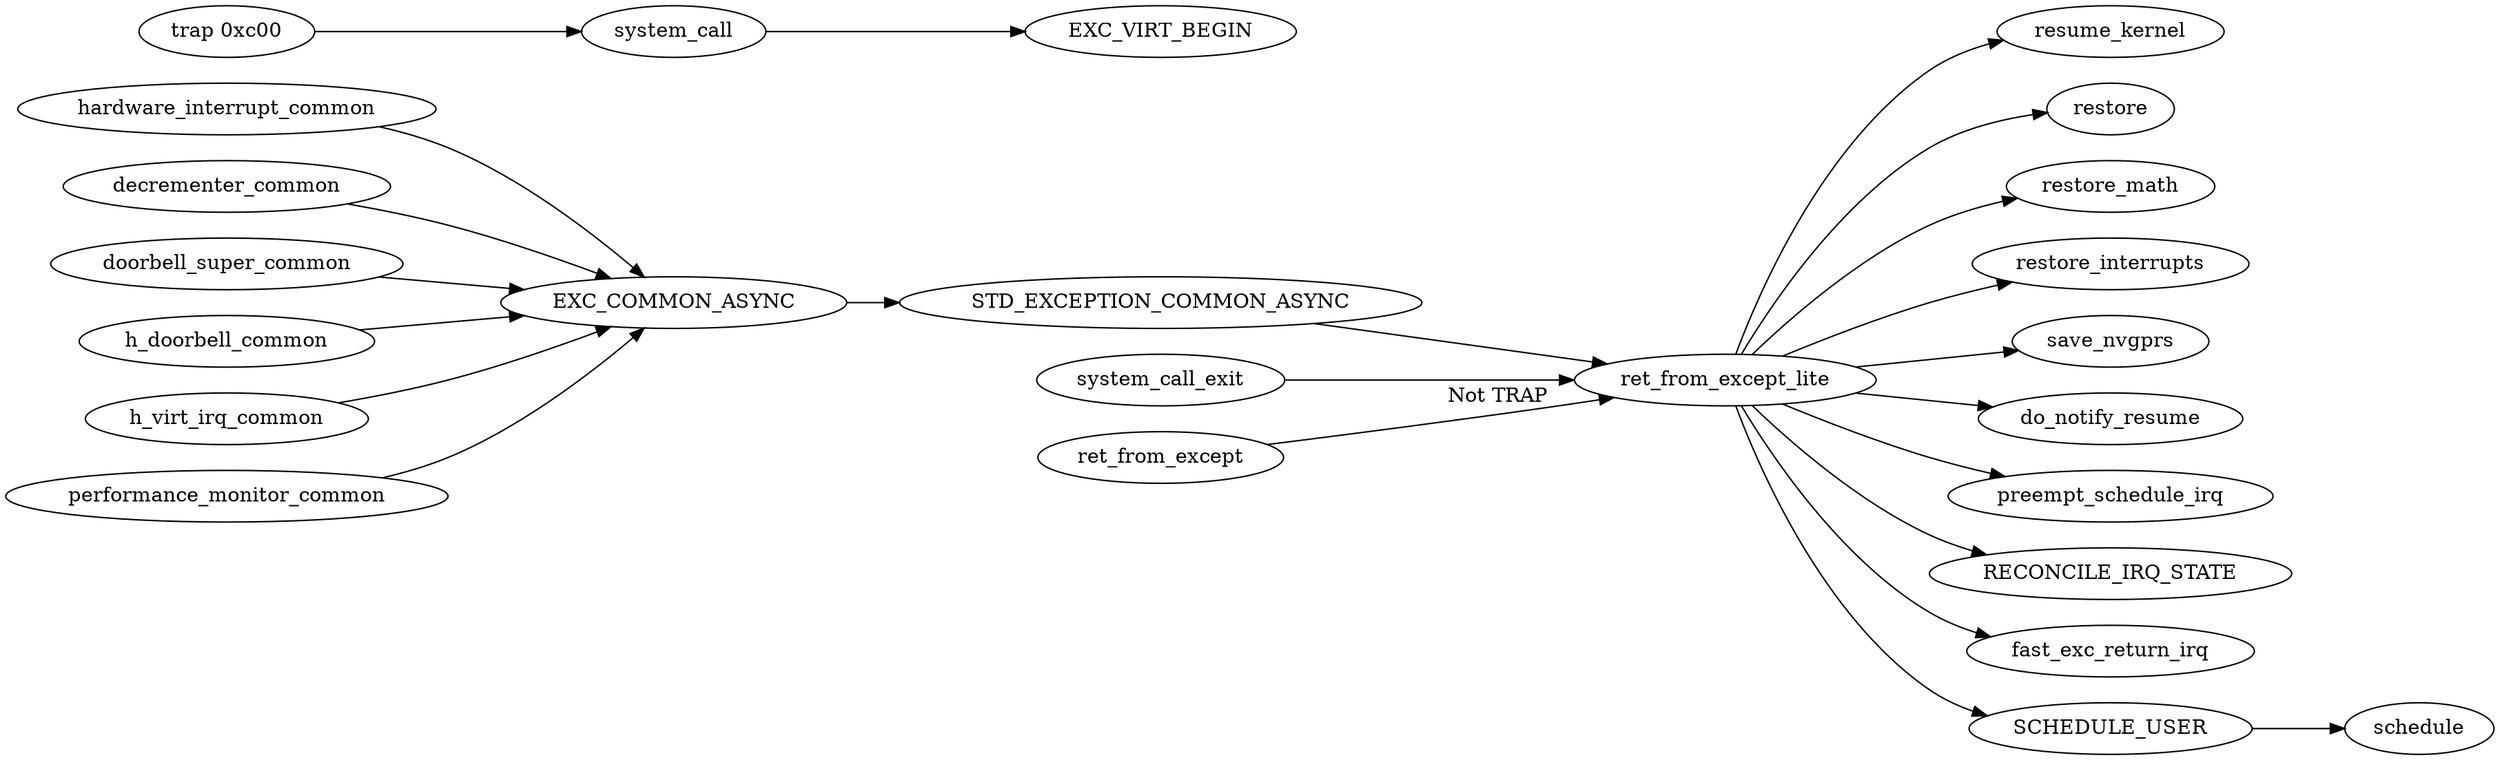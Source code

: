 digraph {

	rankdir=LR;

	ret_from_except_lite 	->	resume_kernel ;
	ret_from_except_lite 	->	restore;
	ret_from_except_lite 	->	restore_math;
	ret_from_except_lite 	->	restore_interrupts;
	ret_from_except_lite 	->	save_nvgprs;
	ret_from_except_lite 	->	do_notify_resume;
	ret_from_except_lite 	->	preempt_schedule_irq;
	ret_from_except_lite 	->	RECONCILE_IRQ_STATE;
	ret_from_except_lite 	->	fast_exc_return_irq;
	ret_from_except_lite 	->	SCHEDULE_USER;
	SCHEDULE_USER		-> 	schedule;
	
	hardware_interrupt_common ->	EXC_COMMON_ASYNC;
	decrementer_common	-> 	EXC_COMMON_ASYNC;
	doorbell_super_common	-> 	EXC_COMMON_ASYNC;
	h_doorbell_common	-> 	EXC_COMMON_ASYNC;
	h_virt_irq_common	->	EXC_COMMON_ASYNC;
	performance_monitor_common ->	EXC_COMMON_ASYNC;

	EXC_COMMON_ASYNC	-> 	STD_EXCEPTION_COMMON_ASYNC;
	
	STD_EXCEPTION_COMMON_ASYNC	-> ret_from_except_lite;
	system_call_exit	-> 	ret_from_except_lite;
	ret_from_except		-> 	ret_from_except_lite[label="Not TRAP"];

	"trap 0xc00"		-> 	system_call -> EXC_VIRT_BEGIN;
}


